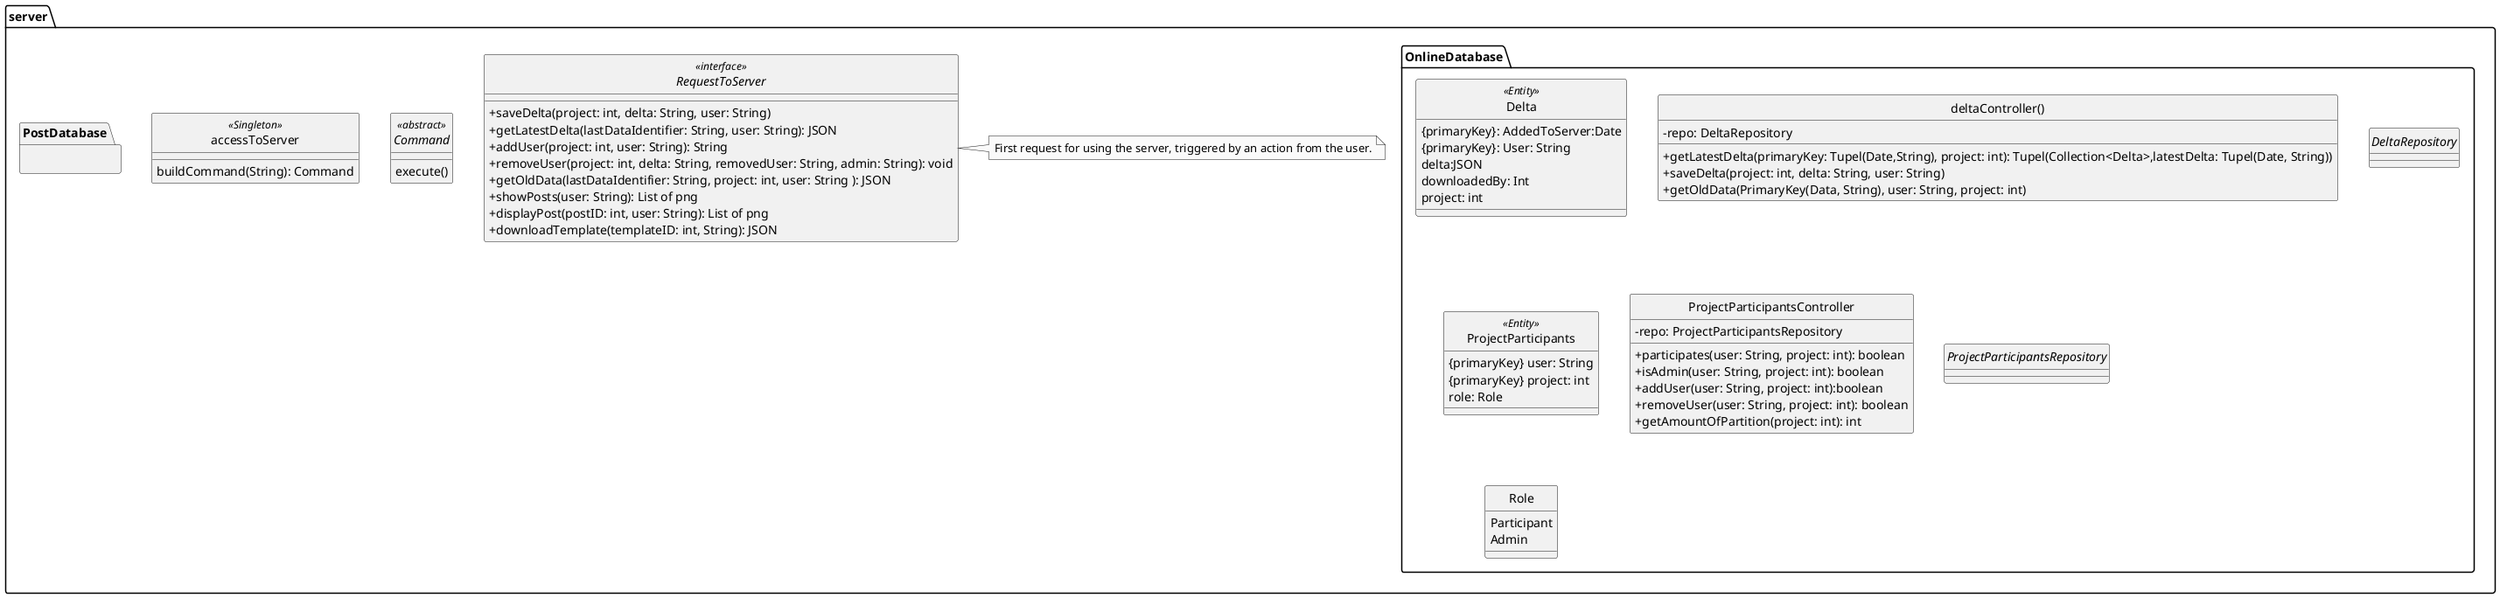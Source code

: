 @startuml

skinparam monochrome true
skinparam shadowing false
skinparam genericDisplay old
skinparam classAttributeIconSize 0
hide circle

package server
{
interface RequestToServer<<interface>>{
  
  +saveDelta(project: int, delta: String, user: String) /' don't know the Type of Token nor String '/
  +getLatestDelta(lastDataIdentifier: String, user: String): JSON
  +addUser(project: int, user: String): String
   +removeUser(project: int, delta: String, removedUser: String, admin: String): void
   +getOldData(lastDataIdentifier: String, project: int, user: String ): JSON /' i'm not sure if its enough'/
    
    
    +showPosts(user: String): List of png /'probably Png'/
    +displayPost(postID: int, user: String): List of png /'probably Png'/
    +downloadTemplate(templateID: int, String): JSON /' i'm not sure, if we have something like a templateID, or we need a postID and a templateID'/
    
  }

note right of RequestToServer
  First request for using the server, triggered by an action from the user.
    end note




abstract class Command <<abstract>>{
 execute()
}
 
  class accessToServer <<Singleton>>{
   buildCommand(String): Command
    
  }

package OnlineDatabase{
 class Delta <<Entity>>{
    {primaryKey}: AddedToServer:Date
    {primaryKey}: User: String
    delta:JSON
    downloadedBy: Int
    project: int
 }
class deltaController() {
- repo: DeltaRepository
+ getLatestDelta(primaryKey: Tupel(Date,String), project: int): Tupel(Collection<Delta>,latestDelta: Tupel(Date, String))
+ saveDelta(project: int, delta: String, user: String)
+ getOldData(PrimaryKey(Data, String), user: String, project: int)
}
interface DeltaRepository{}

class ProjectParticipants <<Entity>>{
{primaryKey} user: String
{primaryKey} project: int
role: Role
}

class ProjectParticipantsController{
- repo: ProjectParticipantsRepository
+ participates(user: String, project: int): boolean
+ isAdmin(user: String, project: int): boolean
+ addUser(user: String, project: int):boolean
+ removeUser(user: String, project: int): boolean
+ getAmountOfPartition(project: int): int
}
interface ProjectParticipantsRepository{}

enum Role{
Participant
Admin
}
}
package PostDatabase{
'/Things for access to post things/'
}

  }





@enduml